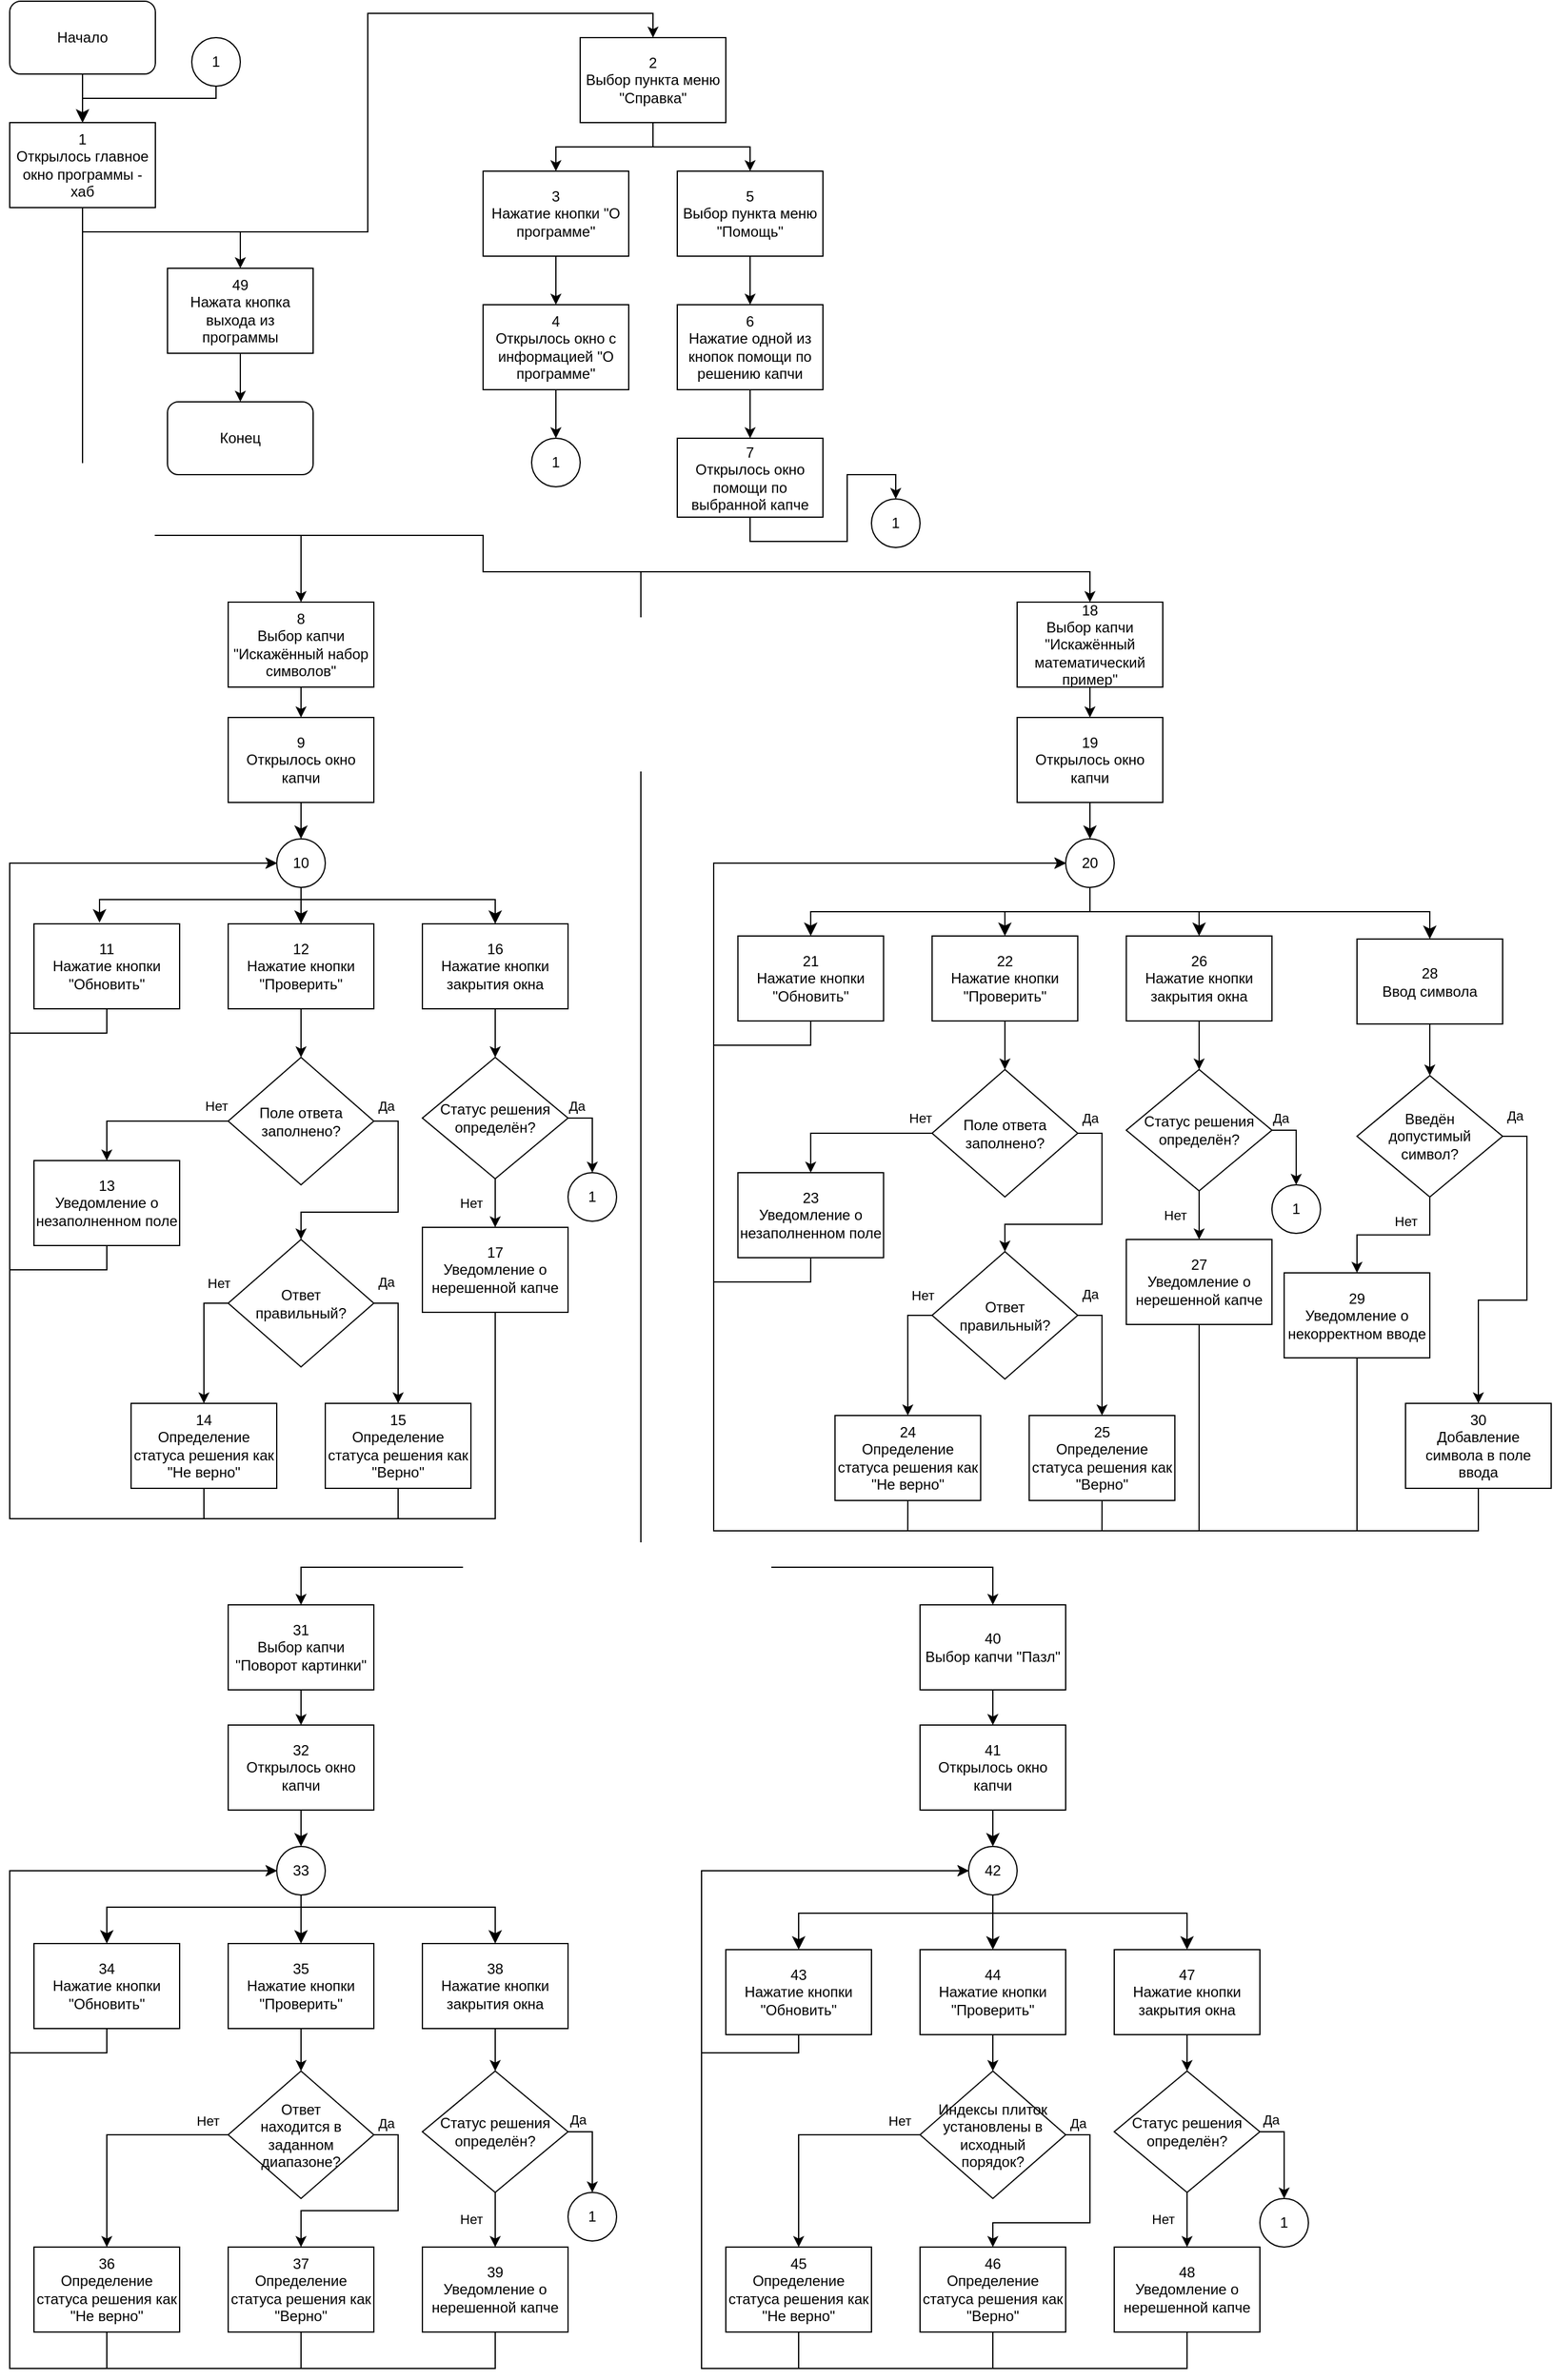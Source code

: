 <mxfile version="22.1.16" type="device">
  <diagram name="Страница — 1" id="7w2oUHwHS0XCKLuB9zMp">
    <mxGraphModel dx="1195" dy="657" grid="1" gridSize="10" guides="1" tooltips="1" connect="1" arrows="1" fold="1" page="1" pageScale="1" pageWidth="827" pageHeight="1169" math="0" shadow="0">
      <root>
        <mxCell id="0" />
        <mxCell id="1" parent="0" />
        <mxCell id="jmJ_CKSjA5PsXkeB_3oR-6" style="edgeStyle=orthogonalEdgeStyle;rounded=0;orthogonalLoop=1;jettySize=auto;html=1;exitX=0.5;exitY=1;exitDx=0;exitDy=0;entryX=0.5;entryY=0;entryDx=0;entryDy=0;" parent="1" source="jmJ_CKSjA5PsXkeB_3oR-1" target="jmJ_CKSjA5PsXkeB_3oR-2" edge="1">
          <mxGeometry relative="1" as="geometry" />
        </mxCell>
        <mxCell id="jmJ_CKSjA5PsXkeB_3oR-1" value="Начало" style="rounded=1;whiteSpace=wrap;html=1;" parent="1" vertex="1">
          <mxGeometry x="50" y="60" width="120" height="60" as="geometry" />
        </mxCell>
        <mxCell id="T8t88hJpznUoHXMLB7Pg-109" style="edgeStyle=orthogonalEdgeStyle;rounded=0;orthogonalLoop=1;jettySize=auto;html=1;exitX=0.5;exitY=1;exitDx=0;exitDy=0;entryX=0.5;entryY=0;entryDx=0;entryDy=0;" parent="1" source="jmJ_CKSjA5PsXkeB_3oR-2" target="jmJ_CKSjA5PsXkeB_3oR-3" edge="1">
          <mxGeometry relative="1" as="geometry" />
        </mxCell>
        <mxCell id="T8t88hJpznUoHXMLB7Pg-111" style="edgeStyle=orthogonalEdgeStyle;rounded=0;orthogonalLoop=1;jettySize=auto;html=1;exitX=0.5;exitY=1;exitDx=0;exitDy=0;entryX=0.5;entryY=0;entryDx=0;entryDy=0;" parent="1" source="jmJ_CKSjA5PsXkeB_3oR-2" target="jmJ_CKSjA5PsXkeB_3oR-92" edge="1">
          <mxGeometry relative="1" as="geometry">
            <Array as="points">
              <mxPoint x="110" y="500" />
              <mxPoint x="440" y="500" />
              <mxPoint x="440" y="530" />
              <mxPoint x="940" y="530" />
            </Array>
          </mxGeometry>
        </mxCell>
        <mxCell id="T8t88hJpznUoHXMLB7Pg-112" style="edgeStyle=orthogonalEdgeStyle;rounded=0;orthogonalLoop=1;jettySize=auto;html=1;exitX=0.5;exitY=1;exitDx=0;exitDy=0;entryX=0.5;entryY=0;entryDx=0;entryDy=0;" parent="1" source="jmJ_CKSjA5PsXkeB_3oR-2" target="jmJ_CKSjA5PsXkeB_3oR-23" edge="1">
          <mxGeometry relative="1" as="geometry">
            <Array as="points">
              <mxPoint x="110" y="500" />
              <mxPoint x="290" y="500" />
            </Array>
          </mxGeometry>
        </mxCell>
        <mxCell id="T8t88hJpznUoHXMLB7Pg-113" style="edgeStyle=orthogonalEdgeStyle;rounded=0;orthogonalLoop=1;jettySize=auto;html=1;exitX=0.5;exitY=1;exitDx=0;exitDy=0;entryX=0.5;entryY=0;entryDx=0;entryDy=0;" parent="1" source="jmJ_CKSjA5PsXkeB_3oR-2" target="jmJ_CKSjA5PsXkeB_3oR-175" edge="1">
          <mxGeometry relative="1" as="geometry">
            <Array as="points">
              <mxPoint x="110" y="500" />
              <mxPoint x="440" y="500" />
              <mxPoint x="440" y="530" />
              <mxPoint x="570" y="530" />
              <mxPoint x="570" y="1350" />
              <mxPoint x="290" y="1350" />
            </Array>
          </mxGeometry>
        </mxCell>
        <mxCell id="T8t88hJpznUoHXMLB7Pg-114" style="edgeStyle=orthogonalEdgeStyle;rounded=0;orthogonalLoop=1;jettySize=auto;html=1;exitX=0.5;exitY=1;exitDx=0;exitDy=0;entryX=0.5;entryY=0;entryDx=0;entryDy=0;" parent="1" source="jmJ_CKSjA5PsXkeB_3oR-2" target="jmJ_CKSjA5PsXkeB_3oR-197" edge="1">
          <mxGeometry relative="1" as="geometry">
            <Array as="points">
              <mxPoint x="110" y="500" />
              <mxPoint x="440" y="500" />
              <mxPoint x="440" y="530" />
              <mxPoint x="570" y="530" />
              <mxPoint x="570" y="1350" />
              <mxPoint x="860" y="1350" />
            </Array>
          </mxGeometry>
        </mxCell>
        <mxCell id="vLTQiwrZfRXqi5SXGx__-2" style="edgeStyle=orthogonalEdgeStyle;rounded=0;orthogonalLoop=1;jettySize=auto;html=1;exitX=0.5;exitY=1;exitDx=0;exitDy=0;entryX=0.5;entryY=0;entryDx=0;entryDy=0;" parent="1" source="jmJ_CKSjA5PsXkeB_3oR-2" target="vLTQiwrZfRXqi5SXGx__-1" edge="1">
          <mxGeometry relative="1" as="geometry">
            <Array as="points">
              <mxPoint x="110" y="250" />
              <mxPoint x="240" y="250" />
            </Array>
          </mxGeometry>
        </mxCell>
        <mxCell id="jmJ_CKSjA5PsXkeB_3oR-2" value="1&lt;br&gt;Открылось главное окно программы - хаб" style="rounded=0;whiteSpace=wrap;html=1;" parent="1" vertex="1">
          <mxGeometry x="50" y="160" width="120" height="70" as="geometry" />
        </mxCell>
        <mxCell id="jmJ_CKSjA5PsXkeB_3oR-8" style="edgeStyle=orthogonalEdgeStyle;rounded=0;orthogonalLoop=1;jettySize=auto;html=1;exitX=0.5;exitY=1;exitDx=0;exitDy=0;entryX=0.5;entryY=0;entryDx=0;entryDy=0;" parent="1" source="jmJ_CKSjA5PsXkeB_3oR-3" target="jmJ_CKSjA5PsXkeB_3oR-4" edge="1">
          <mxGeometry relative="1" as="geometry" />
        </mxCell>
        <mxCell id="jmJ_CKSjA5PsXkeB_3oR-13" style="edgeStyle=orthogonalEdgeStyle;rounded=0;orthogonalLoop=1;jettySize=auto;html=1;exitX=0.5;exitY=1;exitDx=0;exitDy=0;entryX=0.5;entryY=0;entryDx=0;entryDy=0;" parent="1" source="jmJ_CKSjA5PsXkeB_3oR-3" target="jmJ_CKSjA5PsXkeB_3oR-10" edge="1">
          <mxGeometry relative="1" as="geometry" />
        </mxCell>
        <mxCell id="jmJ_CKSjA5PsXkeB_3oR-3" value="2&lt;br&gt;Выбор пункта меню &quot;Справка&quot;" style="rounded=0;whiteSpace=wrap;html=1;" parent="1" vertex="1">
          <mxGeometry x="520" y="90" width="120" height="70" as="geometry" />
        </mxCell>
        <mxCell id="jmJ_CKSjA5PsXkeB_3oR-9" style="edgeStyle=orthogonalEdgeStyle;rounded=0;orthogonalLoop=1;jettySize=auto;html=1;exitX=0.5;exitY=1;exitDx=0;exitDy=0;entryX=0.5;entryY=0;entryDx=0;entryDy=0;" parent="1" source="jmJ_CKSjA5PsXkeB_3oR-4" target="jmJ_CKSjA5PsXkeB_3oR-5" edge="1">
          <mxGeometry relative="1" as="geometry" />
        </mxCell>
        <mxCell id="jmJ_CKSjA5PsXkeB_3oR-4" value="3&lt;br&gt;Нажатие кнопки &quot;О программе&quot;" style="rounded=0;whiteSpace=wrap;html=1;" parent="1" vertex="1">
          <mxGeometry x="440" y="200" width="120" height="70" as="geometry" />
        </mxCell>
        <mxCell id="jmJ_CKSjA5PsXkeB_3oR-19" style="edgeStyle=orthogonalEdgeStyle;rounded=0;orthogonalLoop=1;jettySize=auto;html=1;exitX=0.5;exitY=1;exitDx=0;exitDy=0;entryX=0.5;entryY=0;entryDx=0;entryDy=0;" parent="1" source="jmJ_CKSjA5PsXkeB_3oR-5" target="jmJ_CKSjA5PsXkeB_3oR-17" edge="1">
          <mxGeometry relative="1" as="geometry" />
        </mxCell>
        <mxCell id="jmJ_CKSjA5PsXkeB_3oR-5" value="4&lt;br&gt;Открылось окно с информацией &quot;О программе&quot;" style="rounded=0;whiteSpace=wrap;html=1;" parent="1" vertex="1">
          <mxGeometry x="440" y="310" width="120" height="70" as="geometry" />
        </mxCell>
        <mxCell id="jmJ_CKSjA5PsXkeB_3oR-14" style="edgeStyle=orthogonalEdgeStyle;rounded=0;orthogonalLoop=1;jettySize=auto;html=1;exitX=0.5;exitY=1;exitDx=0;exitDy=0;entryX=0.5;entryY=0;entryDx=0;entryDy=0;" parent="1" source="jmJ_CKSjA5PsXkeB_3oR-10" target="jmJ_CKSjA5PsXkeB_3oR-11" edge="1">
          <mxGeometry relative="1" as="geometry" />
        </mxCell>
        <mxCell id="jmJ_CKSjA5PsXkeB_3oR-10" value="5&lt;br&gt;Выбор пункта меню &quot;Помощь&quot;" style="rounded=0;whiteSpace=wrap;html=1;" parent="1" vertex="1">
          <mxGeometry x="600" y="200" width="120" height="70" as="geometry" />
        </mxCell>
        <mxCell id="jmJ_CKSjA5PsXkeB_3oR-15" style="edgeStyle=orthogonalEdgeStyle;rounded=0;orthogonalLoop=1;jettySize=auto;html=1;exitX=0.5;exitY=1;exitDx=0;exitDy=0;entryX=0.5;entryY=0;entryDx=0;entryDy=0;" parent="1" source="jmJ_CKSjA5PsXkeB_3oR-11" target="jmJ_CKSjA5PsXkeB_3oR-12" edge="1">
          <mxGeometry relative="1" as="geometry" />
        </mxCell>
        <mxCell id="jmJ_CKSjA5PsXkeB_3oR-11" value="6&lt;br&gt;Нажатие одной из кнопок помощи по решению капчи" style="rounded=0;whiteSpace=wrap;html=1;" parent="1" vertex="1">
          <mxGeometry x="600" y="310" width="120" height="70" as="geometry" />
        </mxCell>
        <mxCell id="jmJ_CKSjA5PsXkeB_3oR-22" style="edgeStyle=orthogonalEdgeStyle;rounded=0;orthogonalLoop=1;jettySize=auto;html=1;exitX=0.5;exitY=1;exitDx=0;exitDy=0;entryX=0.5;entryY=0;entryDx=0;entryDy=0;" parent="1" source="jmJ_CKSjA5PsXkeB_3oR-12" target="jmJ_CKSjA5PsXkeB_3oR-21" edge="1">
          <mxGeometry relative="1" as="geometry">
            <mxPoint x="660" y="500" as="targetPoint" />
          </mxGeometry>
        </mxCell>
        <mxCell id="jmJ_CKSjA5PsXkeB_3oR-12" value="7&lt;br&gt;Открылось окно помощи по выбранной капче" style="rounded=0;whiteSpace=wrap;html=1;" parent="1" vertex="1">
          <mxGeometry x="600" y="420" width="120" height="65" as="geometry" />
        </mxCell>
        <mxCell id="jmJ_CKSjA5PsXkeB_3oR-17" value="1" style="ellipse;whiteSpace=wrap;html=1;" parent="1" vertex="1">
          <mxGeometry x="480" y="420" width="40" height="40" as="geometry" />
        </mxCell>
        <mxCell id="jmJ_CKSjA5PsXkeB_3oR-21" value="1" style="ellipse;whiteSpace=wrap;html=1;" parent="1" vertex="1">
          <mxGeometry x="760" y="470" width="40" height="40" as="geometry" />
        </mxCell>
        <mxCell id="jmJ_CKSjA5PsXkeB_3oR-29" style="edgeStyle=orthogonalEdgeStyle;rounded=0;orthogonalLoop=1;jettySize=auto;html=1;exitX=0.5;exitY=1;exitDx=0;exitDy=0;entryX=0.5;entryY=0;entryDx=0;entryDy=0;" parent="1" source="jmJ_CKSjA5PsXkeB_3oR-23" target="jmJ_CKSjA5PsXkeB_3oR-26" edge="1">
          <mxGeometry relative="1" as="geometry" />
        </mxCell>
        <mxCell id="jmJ_CKSjA5PsXkeB_3oR-23" value="8&lt;br&gt;Выбор капчи &quot;Искажённый набор символов&quot;" style="rounded=0;whiteSpace=wrap;html=1;" parent="1" vertex="1">
          <mxGeometry x="230" y="555" width="120" height="70" as="geometry" />
        </mxCell>
        <mxCell id="8FxokZkt5Z1g8KqdGfcS-3" style="edgeStyle=orthogonalEdgeStyle;rounded=0;orthogonalLoop=1;jettySize=auto;html=1;exitX=0.5;exitY=1;exitDx=0;exitDy=0;entryX=0.5;entryY=0;entryDx=0;entryDy=0;fontSize=12;startSize=8;endSize=8;" edge="1" parent="1" source="jmJ_CKSjA5PsXkeB_3oR-26" target="8FxokZkt5Z1g8KqdGfcS-2">
          <mxGeometry relative="1" as="geometry" />
        </mxCell>
        <mxCell id="jmJ_CKSjA5PsXkeB_3oR-26" value="9&lt;br&gt;Открылось окно капчи" style="rounded=0;whiteSpace=wrap;html=1;" parent="1" vertex="1">
          <mxGeometry x="230" y="650" width="120" height="70" as="geometry" />
        </mxCell>
        <mxCell id="jmJ_CKSjA5PsXkeB_3oR-84" style="edgeStyle=orthogonalEdgeStyle;rounded=0;orthogonalLoop=1;jettySize=auto;html=1;exitX=0.5;exitY=1;exitDx=0;exitDy=0;entryX=0;entryY=0.5;entryDx=0;entryDy=0;" parent="1" source="jmJ_CKSjA5PsXkeB_3oR-27" edge="1" target="8FxokZkt5Z1g8KqdGfcS-2">
          <mxGeometry relative="1" as="geometry">
            <Array as="points">
              <mxPoint x="130" y="910" />
              <mxPoint x="50" y="910" />
              <mxPoint x="50" y="770" />
            </Array>
            <mxPoint x="290" y="780" as="targetPoint" />
          </mxGeometry>
        </mxCell>
        <mxCell id="jmJ_CKSjA5PsXkeB_3oR-27" value="11&lt;br&gt;Нажатие кнопки &quot;Обновить&quot;" style="rounded=0;whiteSpace=wrap;html=1;" parent="1" vertex="1">
          <mxGeometry x="70" y="820" width="120" height="70" as="geometry" />
        </mxCell>
        <mxCell id="jmJ_CKSjA5PsXkeB_3oR-41" style="edgeStyle=orthogonalEdgeStyle;rounded=0;orthogonalLoop=1;jettySize=auto;html=1;exitX=0.5;exitY=1;exitDx=0;exitDy=0;entryX=0.5;entryY=0;entryDx=0;entryDy=0;" parent="1" source="jmJ_CKSjA5PsXkeB_3oR-32" target="jmJ_CKSjA5PsXkeB_3oR-33" edge="1">
          <mxGeometry relative="1" as="geometry" />
        </mxCell>
        <mxCell id="jmJ_CKSjA5PsXkeB_3oR-32" value="12&lt;br&gt;Нажатие кнопки &quot;Проверить&quot;" style="rounded=0;whiteSpace=wrap;html=1;" parent="1" vertex="1">
          <mxGeometry x="230" y="820" width="120" height="70" as="geometry" />
        </mxCell>
        <mxCell id="jmJ_CKSjA5PsXkeB_3oR-38" style="edgeStyle=orthogonalEdgeStyle;rounded=0;orthogonalLoop=1;jettySize=auto;html=1;exitX=0;exitY=0.5;exitDx=0;exitDy=0;entryX=0.5;entryY=0;entryDx=0;entryDy=0;" parent="1" source="jmJ_CKSjA5PsXkeB_3oR-33" target="jmJ_CKSjA5PsXkeB_3oR-44" edge="1">
          <mxGeometry relative="1" as="geometry" />
        </mxCell>
        <mxCell id="jmJ_CKSjA5PsXkeB_3oR-39" value="Нет" style="edgeLabel;html=1;align=center;verticalAlign=middle;resizable=0;points=[];" parent="jmJ_CKSjA5PsXkeB_3oR-38" vertex="1" connectable="0">
          <mxGeometry x="-0.003" y="1" relative="1" as="geometry">
            <mxPoint x="56" y="-14" as="offset" />
          </mxGeometry>
        </mxCell>
        <mxCell id="jmJ_CKSjA5PsXkeB_3oR-53" style="edgeStyle=orthogonalEdgeStyle;rounded=0;orthogonalLoop=1;jettySize=auto;html=1;exitX=1;exitY=0.5;exitDx=0;exitDy=0;entryX=0.5;entryY=0;entryDx=0;entryDy=0;" parent="1" source="jmJ_CKSjA5PsXkeB_3oR-33" target="jmJ_CKSjA5PsXkeB_3oR-42" edge="1">
          <mxGeometry relative="1" as="geometry" />
        </mxCell>
        <mxCell id="jmJ_CKSjA5PsXkeB_3oR-54" value="Да" style="edgeLabel;html=1;align=center;verticalAlign=middle;resizable=0;points=[];" parent="jmJ_CKSjA5PsXkeB_3oR-53" vertex="1" connectable="0">
          <mxGeometry x="-0.825" y="2" relative="1" as="geometry">
            <mxPoint x="-8" y="-11" as="offset" />
          </mxGeometry>
        </mxCell>
        <mxCell id="jmJ_CKSjA5PsXkeB_3oR-33" value="Поле ответа заполнено?" style="rhombus;whiteSpace=wrap;html=1;" parent="1" vertex="1">
          <mxGeometry x="230" y="930" width="120" height="105" as="geometry" />
        </mxCell>
        <mxCell id="jmJ_CKSjA5PsXkeB_3oR-51" style="edgeStyle=orthogonalEdgeStyle;rounded=0;orthogonalLoop=1;jettySize=auto;html=1;exitX=0;exitY=0.5;exitDx=0;exitDy=0;entryX=0.5;entryY=0;entryDx=0;entryDy=0;" parent="1" source="jmJ_CKSjA5PsXkeB_3oR-42" target="jmJ_CKSjA5PsXkeB_3oR-50" edge="1">
          <mxGeometry relative="1" as="geometry" />
        </mxCell>
        <mxCell id="jmJ_CKSjA5PsXkeB_3oR-52" value="Нет" style="edgeLabel;html=1;align=center;verticalAlign=middle;resizable=0;points=[];" parent="jmJ_CKSjA5PsXkeB_3oR-51" vertex="1" connectable="0">
          <mxGeometry x="-0.106" y="4" relative="1" as="geometry">
            <mxPoint x="8" y="-43" as="offset" />
          </mxGeometry>
        </mxCell>
        <mxCell id="jmJ_CKSjA5PsXkeB_3oR-55" style="edgeStyle=orthogonalEdgeStyle;rounded=0;orthogonalLoop=1;jettySize=auto;html=1;exitX=1;exitY=0.5;exitDx=0;exitDy=0;entryX=0.5;entryY=0;entryDx=0;entryDy=0;" parent="1" source="jmJ_CKSjA5PsXkeB_3oR-42" target="jmJ_CKSjA5PsXkeB_3oR-49" edge="1">
          <mxGeometry relative="1" as="geometry" />
        </mxCell>
        <mxCell id="jmJ_CKSjA5PsXkeB_3oR-56" value="Да" style="edgeLabel;html=1;align=center;verticalAlign=middle;resizable=0;points=[];" parent="jmJ_CKSjA5PsXkeB_3oR-55" vertex="1" connectable="0">
          <mxGeometry x="-0.754" y="3" relative="1" as="geometry">
            <mxPoint x="-3" y="-15" as="offset" />
          </mxGeometry>
        </mxCell>
        <mxCell id="jmJ_CKSjA5PsXkeB_3oR-42" value="Ответ&lt;br&gt;правильный?" style="rhombus;whiteSpace=wrap;html=1;" parent="1" vertex="1">
          <mxGeometry x="230" y="1080" width="120" height="105" as="geometry" />
        </mxCell>
        <mxCell id="jmJ_CKSjA5PsXkeB_3oR-85" style="edgeStyle=orthogonalEdgeStyle;rounded=0;orthogonalLoop=1;jettySize=auto;html=1;exitX=0.5;exitY=1;exitDx=0;exitDy=0;entryX=0;entryY=0.5;entryDx=0;entryDy=0;" parent="1" source="jmJ_CKSjA5PsXkeB_3oR-44" edge="1" target="8FxokZkt5Z1g8KqdGfcS-2">
          <mxGeometry relative="1" as="geometry">
            <Array as="points">
              <mxPoint x="130" y="1105" />
              <mxPoint x="50" y="1105" />
              <mxPoint x="50" y="770" />
            </Array>
            <mxPoint x="290" y="780" as="targetPoint" />
          </mxGeometry>
        </mxCell>
        <mxCell id="jmJ_CKSjA5PsXkeB_3oR-44" value="13&lt;br&gt;Уведомление о незаполненном поле" style="rounded=0;whiteSpace=wrap;html=1;" parent="1" vertex="1">
          <mxGeometry x="70" y="1015" width="120" height="70" as="geometry" />
        </mxCell>
        <mxCell id="jmJ_CKSjA5PsXkeB_3oR-87" style="edgeStyle=orthogonalEdgeStyle;rounded=0;orthogonalLoop=1;jettySize=auto;html=1;exitX=0.5;exitY=1;exitDx=0;exitDy=0;entryX=0;entryY=0.5;entryDx=0;entryDy=0;" parent="1" source="jmJ_CKSjA5PsXkeB_3oR-49" edge="1" target="8FxokZkt5Z1g8KqdGfcS-2">
          <mxGeometry relative="1" as="geometry">
            <Array as="points">
              <mxPoint x="370" y="1310" />
              <mxPoint x="50" y="1310" />
              <mxPoint x="50" y="770" />
            </Array>
            <mxPoint x="290" y="780" as="targetPoint" />
          </mxGeometry>
        </mxCell>
        <mxCell id="jmJ_CKSjA5PsXkeB_3oR-49" value="15&lt;br&gt;Определение статуса решения как &quot;Верно&quot;" style="rounded=0;whiteSpace=wrap;html=1;" parent="1" vertex="1">
          <mxGeometry x="310" y="1215" width="120" height="70" as="geometry" />
        </mxCell>
        <mxCell id="jmJ_CKSjA5PsXkeB_3oR-86" style="edgeStyle=orthogonalEdgeStyle;rounded=0;orthogonalLoop=1;jettySize=auto;html=1;exitX=0.5;exitY=1;exitDx=0;exitDy=0;entryX=0;entryY=0.5;entryDx=0;entryDy=0;" parent="1" source="jmJ_CKSjA5PsXkeB_3oR-50" edge="1" target="8FxokZkt5Z1g8KqdGfcS-2">
          <mxGeometry relative="1" as="geometry">
            <Array as="points">
              <mxPoint x="210" y="1310" />
              <mxPoint x="50" y="1310" />
              <mxPoint x="50" y="770" />
            </Array>
            <mxPoint x="290" y="780" as="targetPoint" />
          </mxGeometry>
        </mxCell>
        <mxCell id="jmJ_CKSjA5PsXkeB_3oR-50" value="14&lt;br&gt;Определение статуса решения как&lt;br&gt;&quot;Не верно&quot;" style="rounded=0;whiteSpace=wrap;html=1;" parent="1" vertex="1">
          <mxGeometry x="150" y="1215" width="120" height="70" as="geometry" />
        </mxCell>
        <mxCell id="jmJ_CKSjA5PsXkeB_3oR-64" style="edgeStyle=orthogonalEdgeStyle;rounded=0;orthogonalLoop=1;jettySize=auto;html=1;exitX=0.5;exitY=1;exitDx=0;exitDy=0;entryX=0.5;entryY=0;entryDx=0;entryDy=0;" parent="1" source="jmJ_CKSjA5PsXkeB_3oR-61" target="jmJ_CKSjA5PsXkeB_3oR-63" edge="1">
          <mxGeometry relative="1" as="geometry" />
        </mxCell>
        <mxCell id="jmJ_CKSjA5PsXkeB_3oR-61" value="16&lt;br&gt;Нажатие кнопки закрытия окна" style="rounded=0;whiteSpace=wrap;html=1;" parent="1" vertex="1">
          <mxGeometry x="390" y="820" width="120" height="70" as="geometry" />
        </mxCell>
        <mxCell id="jmJ_CKSjA5PsXkeB_3oR-68" style="edgeStyle=orthogonalEdgeStyle;rounded=0;orthogonalLoop=1;jettySize=auto;html=1;exitX=1;exitY=0.5;exitDx=0;exitDy=0;entryX=0.5;entryY=0;entryDx=0;entryDy=0;" parent="1" source="jmJ_CKSjA5PsXkeB_3oR-63" target="jmJ_CKSjA5PsXkeB_3oR-65" edge="1">
          <mxGeometry relative="1" as="geometry" />
        </mxCell>
        <mxCell id="jmJ_CKSjA5PsXkeB_3oR-69" value="Да" style="edgeLabel;html=1;align=center;verticalAlign=middle;resizable=0;points=[];" parent="jmJ_CKSjA5PsXkeB_3oR-68" vertex="1" connectable="0">
          <mxGeometry x="-0.577" y="5" relative="1" as="geometry">
            <mxPoint x="-7" y="-5" as="offset" />
          </mxGeometry>
        </mxCell>
        <mxCell id="jmJ_CKSjA5PsXkeB_3oR-71" style="edgeStyle=orthogonalEdgeStyle;rounded=0;orthogonalLoop=1;jettySize=auto;html=1;exitX=0.5;exitY=1;exitDx=0;exitDy=0;entryX=0.5;entryY=0;entryDx=0;entryDy=0;" parent="1" source="jmJ_CKSjA5PsXkeB_3oR-63" target="jmJ_CKSjA5PsXkeB_3oR-70" edge="1">
          <mxGeometry relative="1" as="geometry" />
        </mxCell>
        <mxCell id="jmJ_CKSjA5PsXkeB_3oR-72" value="Нет" style="edgeLabel;html=1;align=center;verticalAlign=middle;resizable=0;points=[];" parent="jmJ_CKSjA5PsXkeB_3oR-71" vertex="1" connectable="0">
          <mxGeometry x="-0.079" y="4" relative="1" as="geometry">
            <mxPoint x="-24" y="1" as="offset" />
          </mxGeometry>
        </mxCell>
        <mxCell id="jmJ_CKSjA5PsXkeB_3oR-63" value="Статус решения определён?" style="rhombus;whiteSpace=wrap;html=1;" parent="1" vertex="1">
          <mxGeometry x="390" y="930" width="120" height="100" as="geometry" />
        </mxCell>
        <mxCell id="jmJ_CKSjA5PsXkeB_3oR-65" value="1" style="ellipse;whiteSpace=wrap;html=1;" parent="1" vertex="1">
          <mxGeometry x="510" y="1025" width="40" height="40" as="geometry" />
        </mxCell>
        <mxCell id="jmJ_CKSjA5PsXkeB_3oR-88" style="edgeStyle=orthogonalEdgeStyle;rounded=0;orthogonalLoop=1;jettySize=auto;html=1;exitX=0.5;exitY=1;exitDx=0;exitDy=0;entryX=0;entryY=0.5;entryDx=0;entryDy=0;" parent="1" source="jmJ_CKSjA5PsXkeB_3oR-70" edge="1" target="8FxokZkt5Z1g8KqdGfcS-2">
          <mxGeometry relative="1" as="geometry">
            <Array as="points">
              <mxPoint x="450" y="1310" />
              <mxPoint x="50" y="1310" />
              <mxPoint x="50" y="770" />
            </Array>
            <mxPoint x="290" y="780" as="targetPoint" />
          </mxGeometry>
        </mxCell>
        <mxCell id="jmJ_CKSjA5PsXkeB_3oR-70" value="17&lt;br&gt;Уведомление о нерешенной капче" style="rounded=0;whiteSpace=wrap;html=1;" parent="1" vertex="1">
          <mxGeometry x="390" y="1070" width="120" height="70" as="geometry" />
        </mxCell>
        <mxCell id="T8t88hJpznUoHXMLB7Pg-41" style="edgeStyle=orthogonalEdgeStyle;rounded=0;orthogonalLoop=1;jettySize=auto;html=1;exitX=0.5;exitY=1;exitDx=0;exitDy=0;entryX=0.5;entryY=0;entryDx=0;entryDy=0;" parent="1" source="jmJ_CKSjA5PsXkeB_3oR-92" target="T8t88hJpznUoHXMLB7Pg-4" edge="1">
          <mxGeometry relative="1" as="geometry" />
        </mxCell>
        <mxCell id="jmJ_CKSjA5PsXkeB_3oR-92" value="18&lt;br&gt;Выбор капчи &quot;Искажённый математический пример&quot;" style="rounded=0;whiteSpace=wrap;html=1;" parent="1" vertex="1">
          <mxGeometry x="880" y="555" width="120" height="70" as="geometry" />
        </mxCell>
        <mxCell id="jmJ_CKSjA5PsXkeB_3oR-137" style="edgeStyle=orthogonalEdgeStyle;rounded=0;orthogonalLoop=1;jettySize=auto;html=1;exitX=0.5;exitY=1;exitDx=0;exitDy=0;entryX=0.5;entryY=0;entryDx=0;entryDy=0;" parent="1" source="jmJ_CKSjA5PsXkeB_3oR-130" target="jmJ_CKSjA5PsXkeB_3oR-131" edge="1">
          <mxGeometry relative="1" as="geometry" />
        </mxCell>
        <mxCell id="jmJ_CKSjA5PsXkeB_3oR-130" value="28&lt;br&gt;Ввод символа" style="rounded=0;whiteSpace=wrap;html=1;" parent="1" vertex="1">
          <mxGeometry x="1160.0" y="832.5" width="120" height="70" as="geometry" />
        </mxCell>
        <mxCell id="jmJ_CKSjA5PsXkeB_3oR-139" style="edgeStyle=orthogonalEdgeStyle;rounded=0;orthogonalLoop=1;jettySize=auto;html=1;exitX=1;exitY=0.5;exitDx=0;exitDy=0;entryX=0.5;entryY=0;entryDx=0;entryDy=0;" parent="1" source="jmJ_CKSjA5PsXkeB_3oR-131" target="jmJ_CKSjA5PsXkeB_3oR-138" edge="1">
          <mxGeometry relative="1" as="geometry" />
        </mxCell>
        <mxCell id="jmJ_CKSjA5PsXkeB_3oR-140" value="Да" style="edgeLabel;html=1;align=center;verticalAlign=middle;resizable=0;points=[];" parent="jmJ_CKSjA5PsXkeB_3oR-139" vertex="1" connectable="0">
          <mxGeometry x="-0.627" y="2" relative="1" as="geometry">
            <mxPoint x="-12" y="-49" as="offset" />
          </mxGeometry>
        </mxCell>
        <mxCell id="T8t88hJpznUoHXMLB7Pg-37" style="edgeStyle=orthogonalEdgeStyle;rounded=0;orthogonalLoop=1;jettySize=auto;html=1;exitX=0.5;exitY=1;exitDx=0;exitDy=0;entryX=0.5;entryY=0;entryDx=0;entryDy=0;" parent="1" source="jmJ_CKSjA5PsXkeB_3oR-131" target="jmJ_CKSjA5PsXkeB_3oR-133" edge="1">
          <mxGeometry relative="1" as="geometry" />
        </mxCell>
        <mxCell id="T8t88hJpznUoHXMLB7Pg-38" value="Нет" style="edgeLabel;html=1;align=center;verticalAlign=middle;resizable=0;points=[];" parent="T8t88hJpznUoHXMLB7Pg-37" vertex="1" connectable="0">
          <mxGeometry x="-0.546" relative="1" as="geometry">
            <mxPoint x="-20" y="-8" as="offset" />
          </mxGeometry>
        </mxCell>
        <mxCell id="jmJ_CKSjA5PsXkeB_3oR-131" value="Введён&lt;br&gt;допустимый&lt;br&gt;символ?" style="rhombus;whiteSpace=wrap;html=1;" parent="1" vertex="1">
          <mxGeometry x="1160.0" y="945" width="120" height="100" as="geometry" />
        </mxCell>
        <mxCell id="T8t88hJpznUoHXMLB7Pg-39" style="edgeStyle=orthogonalEdgeStyle;rounded=0;orthogonalLoop=1;jettySize=auto;html=1;exitX=0.5;exitY=1;exitDx=0;exitDy=0;entryX=0;entryY=0.5;entryDx=0;entryDy=0;" parent="1" source="jmJ_CKSjA5PsXkeB_3oR-133" edge="1" target="8FxokZkt5Z1g8KqdGfcS-7">
          <mxGeometry relative="1" as="geometry">
            <Array as="points">
              <mxPoint x="1160" y="1320" />
              <mxPoint x="630" y="1320" />
              <mxPoint x="630" y="770" />
            </Array>
            <mxPoint x="940" y="790" as="targetPoint" />
          </mxGeometry>
        </mxCell>
        <mxCell id="jmJ_CKSjA5PsXkeB_3oR-133" value="29&lt;br&gt;Уведомление о некорректном вводе" style="rounded=0;whiteSpace=wrap;html=1;" parent="1" vertex="1">
          <mxGeometry x="1100.0" y="1107.5" width="120" height="70" as="geometry" />
        </mxCell>
        <mxCell id="T8t88hJpznUoHXMLB7Pg-40" style="edgeStyle=orthogonalEdgeStyle;rounded=0;orthogonalLoop=1;jettySize=auto;html=1;exitX=0.5;exitY=1;exitDx=0;exitDy=0;entryX=0;entryY=0.5;entryDx=0;entryDy=0;" parent="1" source="jmJ_CKSjA5PsXkeB_3oR-138" edge="1" target="8FxokZkt5Z1g8KqdGfcS-7">
          <mxGeometry relative="1" as="geometry">
            <Array as="points">
              <mxPoint x="1260" y="1320" />
              <mxPoint x="630" y="1320" />
              <mxPoint x="630" y="770" />
            </Array>
            <mxPoint x="940" y="790" as="targetPoint" />
          </mxGeometry>
        </mxCell>
        <mxCell id="jmJ_CKSjA5PsXkeB_3oR-138" value="30&lt;br&gt;Добавление символа в поле ввода" style="rounded=0;whiteSpace=wrap;html=1;" parent="1" vertex="1">
          <mxGeometry x="1200" y="1215" width="120" height="70" as="geometry" />
        </mxCell>
        <mxCell id="T8t88hJpznUoHXMLB7Pg-79" style="edgeStyle=orthogonalEdgeStyle;rounded=0;orthogonalLoop=1;jettySize=auto;html=1;exitX=0.5;exitY=1;exitDx=0;exitDy=0;entryX=0.5;entryY=0;entryDx=0;entryDy=0;" parent="1" source="jmJ_CKSjA5PsXkeB_3oR-175" target="T8t88hJpznUoHXMLB7Pg-45" edge="1">
          <mxGeometry relative="1" as="geometry" />
        </mxCell>
        <mxCell id="jmJ_CKSjA5PsXkeB_3oR-175" value="31&lt;br&gt;Выбор капчи &quot;Поворот картинки&quot;" style="rounded=0;whiteSpace=wrap;html=1;" parent="1" vertex="1">
          <mxGeometry x="230" y="1381" width="120" height="70" as="geometry" />
        </mxCell>
        <mxCell id="jmJ_CKSjA5PsXkeB_3oR-182" style="edgeStyle=orthogonalEdgeStyle;rounded=0;orthogonalLoop=1;jettySize=auto;html=1;exitX=0;exitY=0.5;exitDx=0;exitDy=0;entryX=0.5;entryY=0;entryDx=0;entryDy=0;" parent="1" source="jmJ_CKSjA5PsXkeB_3oR-179" target="jmJ_CKSjA5PsXkeB_3oR-181" edge="1">
          <mxGeometry relative="1" as="geometry" />
        </mxCell>
        <mxCell id="jmJ_CKSjA5PsXkeB_3oR-185" value="Нет" style="edgeLabel;html=1;align=center;verticalAlign=middle;resizable=0;points=[];" parent="jmJ_CKSjA5PsXkeB_3oR-182" vertex="1" connectable="0">
          <mxGeometry x="-0.83" y="-2" relative="1" as="geometry">
            <mxPoint x="-1" y="-10" as="offset" />
          </mxGeometry>
        </mxCell>
        <mxCell id="jmJ_CKSjA5PsXkeB_3oR-183" style="edgeStyle=orthogonalEdgeStyle;rounded=0;orthogonalLoop=1;jettySize=auto;html=1;exitX=1;exitY=0.5;exitDx=0;exitDy=0;entryX=0.5;entryY=0;entryDx=0;entryDy=0;" parent="1" source="jmJ_CKSjA5PsXkeB_3oR-179" target="jmJ_CKSjA5PsXkeB_3oR-180" edge="1">
          <mxGeometry relative="1" as="geometry">
            <Array as="points">
              <mxPoint x="370" y="1818" />
              <mxPoint x="370" y="1880" />
              <mxPoint x="290" y="1880" />
            </Array>
          </mxGeometry>
        </mxCell>
        <mxCell id="jmJ_CKSjA5PsXkeB_3oR-184" value="Да" style="edgeLabel;html=1;align=center;verticalAlign=middle;resizable=0;points=[];" parent="jmJ_CKSjA5PsXkeB_3oR-183" vertex="1" connectable="0">
          <mxGeometry x="-0.658" y="1" relative="1" as="geometry">
            <mxPoint x="-11" y="-23" as="offset" />
          </mxGeometry>
        </mxCell>
        <mxCell id="jmJ_CKSjA5PsXkeB_3oR-179" value="Ответ&lt;br&gt;находится в заданном диапазоне?" style="rhombus;whiteSpace=wrap;html=1;" parent="1" vertex="1">
          <mxGeometry x="230" y="1765" width="120" height="105" as="geometry" />
        </mxCell>
        <mxCell id="T8t88hJpznUoHXMLB7Pg-78" style="edgeStyle=orthogonalEdgeStyle;rounded=0;orthogonalLoop=1;jettySize=auto;html=1;exitX=0.5;exitY=1;exitDx=0;exitDy=0;entryX=0;entryY=0.5;entryDx=0;entryDy=0;" parent="1" source="jmJ_CKSjA5PsXkeB_3oR-180" edge="1" target="8FxokZkt5Z1g8KqdGfcS-18">
          <mxGeometry relative="1" as="geometry">
            <Array as="points">
              <mxPoint x="290" y="2010" />
              <mxPoint x="50" y="2010" />
              <mxPoint x="50" y="1600" />
            </Array>
            <mxPoint x="290" y="1570" as="targetPoint" />
          </mxGeometry>
        </mxCell>
        <mxCell id="jmJ_CKSjA5PsXkeB_3oR-180" value="37&lt;br&gt;Определение статуса решения как &quot;Верно&quot;" style="rounded=0;whiteSpace=wrap;html=1;" parent="1" vertex="1">
          <mxGeometry x="230" y="1910" width="120" height="70" as="geometry" />
        </mxCell>
        <mxCell id="T8t88hJpznUoHXMLB7Pg-76" style="edgeStyle=orthogonalEdgeStyle;rounded=0;orthogonalLoop=1;jettySize=auto;html=1;exitX=0.5;exitY=1;exitDx=0;exitDy=0;entryX=0;entryY=0.5;entryDx=0;entryDy=0;" parent="1" source="jmJ_CKSjA5PsXkeB_3oR-181" edge="1" target="8FxokZkt5Z1g8KqdGfcS-18">
          <mxGeometry relative="1" as="geometry">
            <Array as="points">
              <mxPoint x="130" y="2010" />
              <mxPoint x="50" y="2010" />
              <mxPoint x="50" y="1600" />
            </Array>
            <mxPoint x="290" y="1570" as="targetPoint" />
          </mxGeometry>
        </mxCell>
        <mxCell id="jmJ_CKSjA5PsXkeB_3oR-181" value="36&lt;br&gt;Определение статуса решения как&lt;br&gt;&quot;Не верно&quot;" style="rounded=0;whiteSpace=wrap;html=1;" parent="1" vertex="1">
          <mxGeometry x="70" y="1910" width="120" height="70" as="geometry" />
        </mxCell>
        <mxCell id="T8t88hJpznUoHXMLB7Pg-107" style="edgeStyle=orthogonalEdgeStyle;rounded=0;orthogonalLoop=1;jettySize=auto;html=1;exitX=0.5;exitY=1;exitDx=0;exitDy=0;entryX=0.5;entryY=0;entryDx=0;entryDy=0;" parent="1" source="jmJ_CKSjA5PsXkeB_3oR-197" target="T8t88hJpznUoHXMLB7Pg-92" edge="1">
          <mxGeometry relative="1" as="geometry" />
        </mxCell>
        <mxCell id="jmJ_CKSjA5PsXkeB_3oR-197" value="40&lt;br&gt;Выбор капчи &quot;Пазл&quot;" style="rounded=0;whiteSpace=wrap;html=1;" parent="1" vertex="1">
          <mxGeometry x="800" y="1381" width="120" height="70" as="geometry" />
        </mxCell>
        <mxCell id="8FxokZkt5Z1g8KqdGfcS-9" style="edgeStyle=orthogonalEdgeStyle;rounded=0;orthogonalLoop=1;jettySize=auto;html=1;exitX=0.5;exitY=1;exitDx=0;exitDy=0;entryX=0.5;entryY=0;entryDx=0;entryDy=0;fontSize=12;startSize=8;endSize=8;" edge="1" parent="1" source="T8t88hJpznUoHXMLB7Pg-4" target="8FxokZkt5Z1g8KqdGfcS-7">
          <mxGeometry relative="1" as="geometry" />
        </mxCell>
        <mxCell id="T8t88hJpznUoHXMLB7Pg-4" value="19&lt;br&gt;Открылось окно капчи" style="rounded=0;whiteSpace=wrap;html=1;" parent="1" vertex="1">
          <mxGeometry x="880" y="650" width="120" height="70" as="geometry" />
        </mxCell>
        <mxCell id="T8t88hJpznUoHXMLB7Pg-5" style="edgeStyle=orthogonalEdgeStyle;rounded=0;orthogonalLoop=1;jettySize=auto;html=1;exitX=0.5;exitY=1;exitDx=0;exitDy=0;entryX=0;entryY=0.5;entryDx=0;entryDy=0;" parent="1" source="T8t88hJpznUoHXMLB7Pg-6" edge="1" target="8FxokZkt5Z1g8KqdGfcS-7">
          <mxGeometry relative="1" as="geometry">
            <Array as="points">
              <mxPoint x="710" y="920" />
              <mxPoint x="630" y="920" />
              <mxPoint x="630" y="770" />
            </Array>
            <mxPoint x="940" y="790" as="targetPoint" />
          </mxGeometry>
        </mxCell>
        <mxCell id="T8t88hJpznUoHXMLB7Pg-6" value="21&lt;br&gt;Нажатие кнопки &quot;Обновить&quot;" style="rounded=0;whiteSpace=wrap;html=1;" parent="1" vertex="1">
          <mxGeometry x="649.94" y="830" width="120" height="70" as="geometry" />
        </mxCell>
        <mxCell id="T8t88hJpznUoHXMLB7Pg-7" style="edgeStyle=orthogonalEdgeStyle;rounded=0;orthogonalLoop=1;jettySize=auto;html=1;exitX=0.5;exitY=1;exitDx=0;exitDy=0;entryX=0.5;entryY=0;entryDx=0;entryDy=0;" parent="1" source="T8t88hJpznUoHXMLB7Pg-8" target="T8t88hJpznUoHXMLB7Pg-13" edge="1">
          <mxGeometry relative="1" as="geometry" />
        </mxCell>
        <mxCell id="T8t88hJpznUoHXMLB7Pg-8" value="22&lt;br&gt;Нажатие кнопки &quot;Проверить&quot;" style="rounded=0;whiteSpace=wrap;html=1;" parent="1" vertex="1">
          <mxGeometry x="809.94" y="830" width="120" height="70" as="geometry" />
        </mxCell>
        <mxCell id="T8t88hJpznUoHXMLB7Pg-9" style="edgeStyle=orthogonalEdgeStyle;rounded=0;orthogonalLoop=1;jettySize=auto;html=1;exitX=0;exitY=0.5;exitDx=0;exitDy=0;entryX=0.5;entryY=0;entryDx=0;entryDy=0;" parent="1" source="T8t88hJpznUoHXMLB7Pg-13" target="T8t88hJpznUoHXMLB7Pg-20" edge="1">
          <mxGeometry relative="1" as="geometry" />
        </mxCell>
        <mxCell id="T8t88hJpznUoHXMLB7Pg-10" value="Нет" style="edgeLabel;html=1;align=center;verticalAlign=middle;resizable=0;points=[];" parent="T8t88hJpznUoHXMLB7Pg-9" vertex="1" connectable="0">
          <mxGeometry x="-0.003" y="1" relative="1" as="geometry">
            <mxPoint x="56" y="-14" as="offset" />
          </mxGeometry>
        </mxCell>
        <mxCell id="T8t88hJpznUoHXMLB7Pg-11" style="edgeStyle=orthogonalEdgeStyle;rounded=0;orthogonalLoop=1;jettySize=auto;html=1;exitX=1;exitY=0.5;exitDx=0;exitDy=0;entryX=0.5;entryY=0;entryDx=0;entryDy=0;" parent="1" source="T8t88hJpznUoHXMLB7Pg-13" target="T8t88hJpznUoHXMLB7Pg-18" edge="1">
          <mxGeometry relative="1" as="geometry" />
        </mxCell>
        <mxCell id="T8t88hJpznUoHXMLB7Pg-12" value="Да" style="edgeLabel;html=1;align=center;verticalAlign=middle;resizable=0;points=[];" parent="T8t88hJpznUoHXMLB7Pg-11" vertex="1" connectable="0">
          <mxGeometry x="-0.825" y="2" relative="1" as="geometry">
            <mxPoint x="-8" y="-11" as="offset" />
          </mxGeometry>
        </mxCell>
        <mxCell id="T8t88hJpznUoHXMLB7Pg-13" value="Поле ответа заполнено?" style="rhombus;whiteSpace=wrap;html=1;" parent="1" vertex="1">
          <mxGeometry x="809.94" y="940" width="120" height="105" as="geometry" />
        </mxCell>
        <mxCell id="T8t88hJpznUoHXMLB7Pg-14" style="edgeStyle=orthogonalEdgeStyle;rounded=0;orthogonalLoop=1;jettySize=auto;html=1;exitX=0;exitY=0.5;exitDx=0;exitDy=0;entryX=0.5;entryY=0;entryDx=0;entryDy=0;" parent="1" source="T8t88hJpznUoHXMLB7Pg-18" target="T8t88hJpznUoHXMLB7Pg-24" edge="1">
          <mxGeometry relative="1" as="geometry" />
        </mxCell>
        <mxCell id="T8t88hJpznUoHXMLB7Pg-15" value="Нет" style="edgeLabel;html=1;align=center;verticalAlign=middle;resizable=0;points=[];" parent="T8t88hJpznUoHXMLB7Pg-14" vertex="1" connectable="0">
          <mxGeometry x="-0.106" y="4" relative="1" as="geometry">
            <mxPoint x="8" y="-43" as="offset" />
          </mxGeometry>
        </mxCell>
        <mxCell id="T8t88hJpznUoHXMLB7Pg-16" style="edgeStyle=orthogonalEdgeStyle;rounded=0;orthogonalLoop=1;jettySize=auto;html=1;exitX=1;exitY=0.5;exitDx=0;exitDy=0;entryX=0.5;entryY=0;entryDx=0;entryDy=0;" parent="1" source="T8t88hJpznUoHXMLB7Pg-18" target="T8t88hJpznUoHXMLB7Pg-22" edge="1">
          <mxGeometry relative="1" as="geometry" />
        </mxCell>
        <mxCell id="T8t88hJpznUoHXMLB7Pg-17" value="Да" style="edgeLabel;html=1;align=center;verticalAlign=middle;resizable=0;points=[];" parent="T8t88hJpznUoHXMLB7Pg-16" vertex="1" connectable="0">
          <mxGeometry x="-0.754" y="3" relative="1" as="geometry">
            <mxPoint x="-3" y="-15" as="offset" />
          </mxGeometry>
        </mxCell>
        <mxCell id="T8t88hJpznUoHXMLB7Pg-18" value="Ответ&lt;br&gt;правильный?" style="rhombus;whiteSpace=wrap;html=1;" parent="1" vertex="1">
          <mxGeometry x="809.94" y="1090" width="120" height="105" as="geometry" />
        </mxCell>
        <mxCell id="T8t88hJpznUoHXMLB7Pg-19" style="edgeStyle=orthogonalEdgeStyle;rounded=0;orthogonalLoop=1;jettySize=auto;html=1;exitX=0.5;exitY=1;exitDx=0;exitDy=0;entryX=0;entryY=0.5;entryDx=0;entryDy=0;" parent="1" source="T8t88hJpznUoHXMLB7Pg-20" edge="1" target="8FxokZkt5Z1g8KqdGfcS-7">
          <mxGeometry relative="1" as="geometry">
            <Array as="points">
              <mxPoint x="710" y="1115" />
              <mxPoint x="630" y="1115" />
              <mxPoint x="630" y="770" />
            </Array>
            <mxPoint x="940" y="790" as="targetPoint" />
          </mxGeometry>
        </mxCell>
        <mxCell id="T8t88hJpznUoHXMLB7Pg-20" value="23&lt;br&gt;Уведомление о незаполненном поле" style="rounded=0;whiteSpace=wrap;html=1;" parent="1" vertex="1">
          <mxGeometry x="649.94" y="1025" width="120" height="70" as="geometry" />
        </mxCell>
        <mxCell id="T8t88hJpznUoHXMLB7Pg-21" style="edgeStyle=orthogonalEdgeStyle;rounded=0;orthogonalLoop=1;jettySize=auto;html=1;exitX=0.5;exitY=1;exitDx=0;exitDy=0;entryX=0;entryY=0.5;entryDx=0;entryDy=0;" parent="1" source="T8t88hJpznUoHXMLB7Pg-22" edge="1" target="8FxokZkt5Z1g8KqdGfcS-7">
          <mxGeometry relative="1" as="geometry">
            <Array as="points">
              <mxPoint x="950" y="1320" />
              <mxPoint x="630" y="1320" />
              <mxPoint x="630" y="770" />
            </Array>
            <mxPoint x="940" y="790" as="targetPoint" />
          </mxGeometry>
        </mxCell>
        <mxCell id="T8t88hJpznUoHXMLB7Pg-22" value="25&lt;br&gt;Определение статуса решения как &quot;Верно&quot;" style="rounded=0;whiteSpace=wrap;html=1;" parent="1" vertex="1">
          <mxGeometry x="889.94" y="1225" width="120" height="70" as="geometry" />
        </mxCell>
        <mxCell id="T8t88hJpznUoHXMLB7Pg-23" style="edgeStyle=orthogonalEdgeStyle;rounded=0;orthogonalLoop=1;jettySize=auto;html=1;exitX=0.5;exitY=1;exitDx=0;exitDy=0;entryX=0;entryY=0.5;entryDx=0;entryDy=0;" parent="1" source="T8t88hJpznUoHXMLB7Pg-24" edge="1" target="8FxokZkt5Z1g8KqdGfcS-7">
          <mxGeometry relative="1" as="geometry">
            <Array as="points">
              <mxPoint x="790" y="1320" />
              <mxPoint x="630" y="1320" />
              <mxPoint x="630" y="770" />
            </Array>
            <mxPoint x="940" y="790" as="targetPoint" />
          </mxGeometry>
        </mxCell>
        <mxCell id="T8t88hJpznUoHXMLB7Pg-24" value="24&lt;br&gt;Определение статуса решения как&lt;br&gt;&quot;Не верно&quot;" style="rounded=0;whiteSpace=wrap;html=1;" parent="1" vertex="1">
          <mxGeometry x="729.94" y="1225" width="120" height="70" as="geometry" />
        </mxCell>
        <mxCell id="T8t88hJpznUoHXMLB7Pg-25" style="edgeStyle=orthogonalEdgeStyle;rounded=0;orthogonalLoop=1;jettySize=auto;html=1;exitX=0.5;exitY=1;exitDx=0;exitDy=0;entryX=0.5;entryY=0;entryDx=0;entryDy=0;" parent="1" source="T8t88hJpznUoHXMLB7Pg-26" target="T8t88hJpznUoHXMLB7Pg-31" edge="1">
          <mxGeometry relative="1" as="geometry" />
        </mxCell>
        <mxCell id="T8t88hJpznUoHXMLB7Pg-26" value="26&lt;br&gt;Нажатие кнопки закрытия окна" style="rounded=0;whiteSpace=wrap;html=1;" parent="1" vertex="1">
          <mxGeometry x="969.94" y="830" width="120" height="70" as="geometry" />
        </mxCell>
        <mxCell id="T8t88hJpznUoHXMLB7Pg-27" style="edgeStyle=orthogonalEdgeStyle;rounded=0;orthogonalLoop=1;jettySize=auto;html=1;exitX=1;exitY=0.5;exitDx=0;exitDy=0;entryX=0.5;entryY=0;entryDx=0;entryDy=0;" parent="1" source="T8t88hJpznUoHXMLB7Pg-31" target="T8t88hJpznUoHXMLB7Pg-32" edge="1">
          <mxGeometry relative="1" as="geometry" />
        </mxCell>
        <mxCell id="T8t88hJpznUoHXMLB7Pg-28" value="Да" style="edgeLabel;html=1;align=center;verticalAlign=middle;resizable=0;points=[];" parent="T8t88hJpznUoHXMLB7Pg-27" vertex="1" connectable="0">
          <mxGeometry x="-0.577" y="5" relative="1" as="geometry">
            <mxPoint x="-7" y="-5" as="offset" />
          </mxGeometry>
        </mxCell>
        <mxCell id="T8t88hJpznUoHXMLB7Pg-29" style="edgeStyle=orthogonalEdgeStyle;rounded=0;orthogonalLoop=1;jettySize=auto;html=1;exitX=0.5;exitY=1;exitDx=0;exitDy=0;entryX=0.5;entryY=0;entryDx=0;entryDy=0;" parent="1" source="T8t88hJpznUoHXMLB7Pg-31" target="T8t88hJpznUoHXMLB7Pg-34" edge="1">
          <mxGeometry relative="1" as="geometry" />
        </mxCell>
        <mxCell id="T8t88hJpznUoHXMLB7Pg-30" value="Нет" style="edgeLabel;html=1;align=center;verticalAlign=middle;resizable=0;points=[];" parent="T8t88hJpznUoHXMLB7Pg-29" vertex="1" connectable="0">
          <mxGeometry x="-0.079" y="4" relative="1" as="geometry">
            <mxPoint x="-24" y="1" as="offset" />
          </mxGeometry>
        </mxCell>
        <mxCell id="T8t88hJpznUoHXMLB7Pg-31" value="Статус решения определён?" style="rhombus;whiteSpace=wrap;html=1;" parent="1" vertex="1">
          <mxGeometry x="969.94" y="940" width="120" height="100" as="geometry" />
        </mxCell>
        <mxCell id="T8t88hJpznUoHXMLB7Pg-32" value="1" style="ellipse;whiteSpace=wrap;html=1;" parent="1" vertex="1">
          <mxGeometry x="1089.94" y="1035" width="40" height="40" as="geometry" />
        </mxCell>
        <mxCell id="T8t88hJpznUoHXMLB7Pg-33" style="edgeStyle=orthogonalEdgeStyle;rounded=0;orthogonalLoop=1;jettySize=auto;html=1;exitX=0.5;exitY=1;exitDx=0;exitDy=0;entryX=0;entryY=0.5;entryDx=0;entryDy=0;" parent="1" source="T8t88hJpznUoHXMLB7Pg-34" edge="1" target="8FxokZkt5Z1g8KqdGfcS-7">
          <mxGeometry relative="1" as="geometry">
            <Array as="points">
              <mxPoint x="1030" y="1320" />
              <mxPoint x="630" y="1320" />
              <mxPoint x="630" y="770" />
            </Array>
            <mxPoint x="940" y="790" as="targetPoint" />
          </mxGeometry>
        </mxCell>
        <mxCell id="T8t88hJpznUoHXMLB7Pg-34" value="27&lt;br&gt;Уведомление о нерешенной капче" style="rounded=0;whiteSpace=wrap;html=1;" parent="1" vertex="1">
          <mxGeometry x="969.94" y="1080" width="120" height="70" as="geometry" />
        </mxCell>
        <mxCell id="8FxokZkt5Z1g8KqdGfcS-19" style="edgeStyle=none;curved=1;orthogonalLoop=1;jettySize=auto;html=1;exitX=0.5;exitY=1;exitDx=0;exitDy=0;entryX=0.5;entryY=0;entryDx=0;entryDy=0;fontSize=12;startSize=8;endSize=8;" edge="1" parent="1" source="T8t88hJpznUoHXMLB7Pg-45" target="8FxokZkt5Z1g8KqdGfcS-18">
          <mxGeometry relative="1" as="geometry" />
        </mxCell>
        <mxCell id="T8t88hJpznUoHXMLB7Pg-45" value="32&lt;br&gt;Открылось окно капчи" style="rounded=0;whiteSpace=wrap;html=1;" parent="1" vertex="1">
          <mxGeometry x="230" y="1480" width="120" height="70" as="geometry" />
        </mxCell>
        <mxCell id="T8t88hJpznUoHXMLB7Pg-46" style="edgeStyle=orthogonalEdgeStyle;rounded=0;orthogonalLoop=1;jettySize=auto;html=1;exitX=0.5;exitY=1;exitDx=0;exitDy=0;entryX=0;entryY=0.5;entryDx=0;entryDy=0;" parent="1" source="T8t88hJpznUoHXMLB7Pg-47" edge="1" target="8FxokZkt5Z1g8KqdGfcS-18">
          <mxGeometry relative="1" as="geometry">
            <Array as="points">
              <mxPoint x="130" y="1750" />
              <mxPoint x="50" y="1750" />
              <mxPoint x="50" y="1600" />
            </Array>
            <mxPoint x="290" y="1570" as="targetPoint" />
          </mxGeometry>
        </mxCell>
        <mxCell id="T8t88hJpznUoHXMLB7Pg-47" value="34&lt;br&gt;Нажатие кнопки &quot;Обновить&quot;" style="rounded=0;whiteSpace=wrap;html=1;" parent="1" vertex="1">
          <mxGeometry x="70" y="1660" width="120" height="70" as="geometry" />
        </mxCell>
        <mxCell id="T8t88hJpznUoHXMLB7Pg-48" style="edgeStyle=orthogonalEdgeStyle;rounded=0;orthogonalLoop=1;jettySize=auto;html=1;exitX=0.5;exitY=1;exitDx=0;exitDy=0;entryX=0.5;entryY=0;entryDx=0;entryDy=0;" parent="1" source="T8t88hJpznUoHXMLB7Pg-49" target="jmJ_CKSjA5PsXkeB_3oR-179" edge="1">
          <mxGeometry relative="1" as="geometry">
            <mxPoint x="290" y="1770.0" as="targetPoint" />
          </mxGeometry>
        </mxCell>
        <mxCell id="T8t88hJpznUoHXMLB7Pg-49" value="35&lt;br&gt;Нажатие кнопки &quot;Проверить&quot;" style="rounded=0;whiteSpace=wrap;html=1;" parent="1" vertex="1">
          <mxGeometry x="230" y="1660" width="120" height="70" as="geometry" />
        </mxCell>
        <mxCell id="T8t88hJpznUoHXMLB7Pg-66" style="edgeStyle=orthogonalEdgeStyle;rounded=0;orthogonalLoop=1;jettySize=auto;html=1;exitX=0.5;exitY=1;exitDx=0;exitDy=0;entryX=0.5;entryY=0;entryDx=0;entryDy=0;" parent="1" source="T8t88hJpznUoHXMLB7Pg-67" target="T8t88hJpznUoHXMLB7Pg-72" edge="1">
          <mxGeometry relative="1" as="geometry" />
        </mxCell>
        <mxCell id="T8t88hJpznUoHXMLB7Pg-67" value="38&lt;br&gt;Нажатие кнопки закрытия окна" style="rounded=0;whiteSpace=wrap;html=1;" parent="1" vertex="1">
          <mxGeometry x="390" y="1660" width="120" height="70" as="geometry" />
        </mxCell>
        <mxCell id="T8t88hJpznUoHXMLB7Pg-68" style="edgeStyle=orthogonalEdgeStyle;rounded=0;orthogonalLoop=1;jettySize=auto;html=1;exitX=1;exitY=0.5;exitDx=0;exitDy=0;entryX=0.5;entryY=0;entryDx=0;entryDy=0;" parent="1" source="T8t88hJpznUoHXMLB7Pg-72" target="T8t88hJpznUoHXMLB7Pg-73" edge="1">
          <mxGeometry relative="1" as="geometry" />
        </mxCell>
        <mxCell id="T8t88hJpznUoHXMLB7Pg-69" value="Да" style="edgeLabel;html=1;align=center;verticalAlign=middle;resizable=0;points=[];" parent="T8t88hJpznUoHXMLB7Pg-68" vertex="1" connectable="0">
          <mxGeometry x="-0.577" y="5" relative="1" as="geometry">
            <mxPoint x="-7" y="-5" as="offset" />
          </mxGeometry>
        </mxCell>
        <mxCell id="T8t88hJpznUoHXMLB7Pg-70" style="edgeStyle=orthogonalEdgeStyle;rounded=0;orthogonalLoop=1;jettySize=auto;html=1;exitX=0.5;exitY=1;exitDx=0;exitDy=0;entryX=0.5;entryY=0;entryDx=0;entryDy=0;" parent="1" source="T8t88hJpznUoHXMLB7Pg-72" target="T8t88hJpznUoHXMLB7Pg-75" edge="1">
          <mxGeometry relative="1" as="geometry" />
        </mxCell>
        <mxCell id="T8t88hJpznUoHXMLB7Pg-71" value="Нет" style="edgeLabel;html=1;align=center;verticalAlign=middle;resizable=0;points=[];" parent="T8t88hJpznUoHXMLB7Pg-70" vertex="1" connectable="0">
          <mxGeometry x="-0.079" y="4" relative="1" as="geometry">
            <mxPoint x="-24" y="1" as="offset" />
          </mxGeometry>
        </mxCell>
        <mxCell id="T8t88hJpznUoHXMLB7Pg-72" value="Статус решения определён?" style="rhombus;whiteSpace=wrap;html=1;" parent="1" vertex="1">
          <mxGeometry x="390" y="1765" width="120" height="100" as="geometry" />
        </mxCell>
        <mxCell id="T8t88hJpznUoHXMLB7Pg-73" value="1" style="ellipse;whiteSpace=wrap;html=1;" parent="1" vertex="1">
          <mxGeometry x="510" y="1865" width="40" height="40" as="geometry" />
        </mxCell>
        <mxCell id="T8t88hJpznUoHXMLB7Pg-74" style="edgeStyle=orthogonalEdgeStyle;rounded=0;orthogonalLoop=1;jettySize=auto;html=1;exitX=0.5;exitY=1;exitDx=0;exitDy=0;entryX=0;entryY=0.5;entryDx=0;entryDy=0;" parent="1" source="T8t88hJpznUoHXMLB7Pg-75" edge="1" target="8FxokZkt5Z1g8KqdGfcS-18">
          <mxGeometry relative="1" as="geometry">
            <Array as="points">
              <mxPoint x="450" y="2010" />
              <mxPoint x="50" y="2010" />
              <mxPoint x="50" y="1600" />
            </Array>
            <mxPoint x="290" y="1570" as="targetPoint" />
          </mxGeometry>
        </mxCell>
        <mxCell id="T8t88hJpznUoHXMLB7Pg-75" value="39&lt;br&gt;Уведомление о нерешенной капче" style="rounded=0;whiteSpace=wrap;html=1;" parent="1" vertex="1">
          <mxGeometry x="390" y="1910" width="120" height="70" as="geometry" />
        </mxCell>
        <mxCell id="T8t88hJpznUoHXMLB7Pg-80" style="edgeStyle=orthogonalEdgeStyle;rounded=0;orthogonalLoop=1;jettySize=auto;html=1;exitX=0;exitY=0.5;exitDx=0;exitDy=0;entryX=0.5;entryY=0;entryDx=0;entryDy=0;" parent="1" source="T8t88hJpznUoHXMLB7Pg-84" target="T8t88hJpznUoHXMLB7Pg-88" edge="1">
          <mxGeometry relative="1" as="geometry" />
        </mxCell>
        <mxCell id="T8t88hJpznUoHXMLB7Pg-81" value="Нет" style="edgeLabel;html=1;align=center;verticalAlign=middle;resizable=0;points=[];" parent="T8t88hJpznUoHXMLB7Pg-80" vertex="1" connectable="0">
          <mxGeometry x="-0.83" y="-2" relative="1" as="geometry">
            <mxPoint x="-1" y="-10" as="offset" />
          </mxGeometry>
        </mxCell>
        <mxCell id="T8t88hJpznUoHXMLB7Pg-82" style="edgeStyle=orthogonalEdgeStyle;rounded=0;orthogonalLoop=1;jettySize=auto;html=1;exitX=1;exitY=0.5;exitDx=0;exitDy=0;entryX=0.5;entryY=0;entryDx=0;entryDy=0;" parent="1" source="T8t88hJpznUoHXMLB7Pg-84" target="T8t88hJpznUoHXMLB7Pg-86" edge="1">
          <mxGeometry relative="1" as="geometry">
            <Array as="points">
              <mxPoint x="940" y="1818" />
              <mxPoint x="940" y="1890" />
              <mxPoint x="860" y="1890" />
            </Array>
          </mxGeometry>
        </mxCell>
        <mxCell id="T8t88hJpznUoHXMLB7Pg-83" value="Да" style="edgeLabel;html=1;align=center;verticalAlign=middle;resizable=0;points=[];" parent="T8t88hJpznUoHXMLB7Pg-82" vertex="1" connectable="0">
          <mxGeometry x="-0.658" y="1" relative="1" as="geometry">
            <mxPoint x="-11" y="-23" as="offset" />
          </mxGeometry>
        </mxCell>
        <mxCell id="T8t88hJpznUoHXMLB7Pg-84" value="Индексы плиток установлены в исходный&lt;br style=&quot;border-color: var(--border-color);&quot;&gt;порядок?" style="rhombus;whiteSpace=wrap;html=1;" parent="1" vertex="1">
          <mxGeometry x="800" y="1765" width="120" height="105" as="geometry" />
        </mxCell>
        <mxCell id="T8t88hJpznUoHXMLB7Pg-85" style="edgeStyle=orthogonalEdgeStyle;rounded=0;orthogonalLoop=1;jettySize=auto;html=1;exitX=0.5;exitY=1;exitDx=0;exitDy=0;entryX=0;entryY=0.5;entryDx=0;entryDy=0;" parent="1" source="T8t88hJpznUoHXMLB7Pg-86" edge="1" target="8FxokZkt5Z1g8KqdGfcS-22">
          <mxGeometry relative="1" as="geometry">
            <Array as="points">
              <mxPoint x="860" y="2010" />
              <mxPoint x="620" y="2010" />
              <mxPoint x="620" y="1600" />
            </Array>
            <mxPoint x="860" y="1570" as="targetPoint" />
          </mxGeometry>
        </mxCell>
        <mxCell id="T8t88hJpznUoHXMLB7Pg-86" value="46&lt;br&gt;Определение статуса решения как &quot;Верно&quot;" style="rounded=0;whiteSpace=wrap;html=1;" parent="1" vertex="1">
          <mxGeometry x="800" y="1910" width="120" height="70" as="geometry" />
        </mxCell>
        <mxCell id="T8t88hJpznUoHXMLB7Pg-87" style="edgeStyle=orthogonalEdgeStyle;rounded=0;orthogonalLoop=1;jettySize=auto;html=1;exitX=0.5;exitY=1;exitDx=0;exitDy=0;entryX=0;entryY=0.5;entryDx=0;entryDy=0;" parent="1" source="T8t88hJpznUoHXMLB7Pg-88" edge="1" target="8FxokZkt5Z1g8KqdGfcS-22">
          <mxGeometry relative="1" as="geometry">
            <Array as="points">
              <mxPoint x="700" y="2010" />
              <mxPoint x="620" y="2010" />
              <mxPoint x="620" y="1600" />
            </Array>
            <mxPoint x="860" y="1570" as="targetPoint" />
          </mxGeometry>
        </mxCell>
        <mxCell id="T8t88hJpznUoHXMLB7Pg-88" value="45&lt;br&gt;Определение статуса решения как&lt;br&gt;&quot;Не верно&quot;" style="rounded=0;whiteSpace=wrap;html=1;" parent="1" vertex="1">
          <mxGeometry x="640" y="1910" width="120" height="70" as="geometry" />
        </mxCell>
        <mxCell id="8FxokZkt5Z1g8KqdGfcS-28" style="edgeStyle=orthogonalEdgeStyle;shape=connector;curved=0;rounded=0;orthogonalLoop=1;jettySize=auto;html=1;exitX=0.5;exitY=1;exitDx=0;exitDy=0;entryX=0.5;entryY=0;entryDx=0;entryDy=0;labelBackgroundColor=default;strokeColor=default;align=center;verticalAlign=middle;fontFamily=Helvetica;fontSize=12;fontColor=default;endArrow=classic;startSize=8;endSize=8;" edge="1" parent="1" source="T8t88hJpznUoHXMLB7Pg-92" target="8FxokZkt5Z1g8KqdGfcS-22">
          <mxGeometry relative="1" as="geometry" />
        </mxCell>
        <mxCell id="T8t88hJpznUoHXMLB7Pg-92" value="41&lt;br&gt;Открылось окно капчи" style="rounded=0;whiteSpace=wrap;html=1;" parent="1" vertex="1">
          <mxGeometry x="800" y="1480" width="120" height="70" as="geometry" />
        </mxCell>
        <mxCell id="T8t88hJpznUoHXMLB7Pg-93" style="edgeStyle=orthogonalEdgeStyle;rounded=0;orthogonalLoop=1;jettySize=auto;html=1;exitX=0.5;exitY=1;exitDx=0;exitDy=0;entryX=0;entryY=0.5;entryDx=0;entryDy=0;" parent="1" source="T8t88hJpznUoHXMLB7Pg-94" edge="1" target="8FxokZkt5Z1g8KqdGfcS-22">
          <mxGeometry relative="1" as="geometry">
            <Array as="points">
              <mxPoint x="700" y="1750" />
              <mxPoint x="620" y="1750" />
              <mxPoint x="620" y="1600" />
            </Array>
            <mxPoint x="860" y="1570" as="targetPoint" />
          </mxGeometry>
        </mxCell>
        <mxCell id="T8t88hJpznUoHXMLB7Pg-94" value="43&lt;br&gt;Нажатие кнопки &quot;Обновить&quot;" style="rounded=0;whiteSpace=wrap;html=1;" parent="1" vertex="1">
          <mxGeometry x="640" y="1665" width="120" height="70" as="geometry" />
        </mxCell>
        <mxCell id="T8t88hJpznUoHXMLB7Pg-95" style="edgeStyle=orthogonalEdgeStyle;rounded=0;orthogonalLoop=1;jettySize=auto;html=1;exitX=0.5;exitY=1;exitDx=0;exitDy=0;entryX=0.5;entryY=0;entryDx=0;entryDy=0;" parent="1" source="T8t88hJpznUoHXMLB7Pg-96" target="T8t88hJpznUoHXMLB7Pg-84" edge="1">
          <mxGeometry relative="1" as="geometry">
            <mxPoint x="860" y="1775.0" as="targetPoint" />
          </mxGeometry>
        </mxCell>
        <mxCell id="T8t88hJpznUoHXMLB7Pg-96" value="44&lt;br&gt;Нажатие кнопки &quot;Проверить&quot;" style="rounded=0;whiteSpace=wrap;html=1;" parent="1" vertex="1">
          <mxGeometry x="800" y="1665" width="120" height="70" as="geometry" />
        </mxCell>
        <mxCell id="T8t88hJpznUoHXMLB7Pg-97" style="edgeStyle=orthogonalEdgeStyle;rounded=0;orthogonalLoop=1;jettySize=auto;html=1;exitX=0.5;exitY=1;exitDx=0;exitDy=0;entryX=0.5;entryY=0;entryDx=0;entryDy=0;" parent="1" source="T8t88hJpznUoHXMLB7Pg-98" target="T8t88hJpznUoHXMLB7Pg-103" edge="1">
          <mxGeometry relative="1" as="geometry" />
        </mxCell>
        <mxCell id="T8t88hJpznUoHXMLB7Pg-98" value="47&lt;br&gt;Нажатие кнопки закрытия окна" style="rounded=0;whiteSpace=wrap;html=1;" parent="1" vertex="1">
          <mxGeometry x="960" y="1665" width="120" height="70" as="geometry" />
        </mxCell>
        <mxCell id="T8t88hJpznUoHXMLB7Pg-99" style="edgeStyle=orthogonalEdgeStyle;rounded=0;orthogonalLoop=1;jettySize=auto;html=1;exitX=1;exitY=0.5;exitDx=0;exitDy=0;entryX=0.5;entryY=0;entryDx=0;entryDy=0;" parent="1" source="T8t88hJpznUoHXMLB7Pg-103" target="T8t88hJpznUoHXMLB7Pg-104" edge="1">
          <mxGeometry relative="1" as="geometry" />
        </mxCell>
        <mxCell id="T8t88hJpznUoHXMLB7Pg-100" value="Да" style="edgeLabel;html=1;align=center;verticalAlign=middle;resizable=0;points=[];" parent="T8t88hJpznUoHXMLB7Pg-99" vertex="1" connectable="0">
          <mxGeometry x="-0.577" y="5" relative="1" as="geometry">
            <mxPoint x="-7" y="-5" as="offset" />
          </mxGeometry>
        </mxCell>
        <mxCell id="T8t88hJpznUoHXMLB7Pg-101" style="edgeStyle=orthogonalEdgeStyle;rounded=0;orthogonalLoop=1;jettySize=auto;html=1;exitX=0.5;exitY=1;exitDx=0;exitDy=0;entryX=0.5;entryY=0;entryDx=0;entryDy=0;" parent="1" source="T8t88hJpznUoHXMLB7Pg-103" target="T8t88hJpznUoHXMLB7Pg-106" edge="1">
          <mxGeometry relative="1" as="geometry" />
        </mxCell>
        <mxCell id="T8t88hJpznUoHXMLB7Pg-102" value="Нет" style="edgeLabel;html=1;align=center;verticalAlign=middle;resizable=0;points=[];" parent="T8t88hJpznUoHXMLB7Pg-101" vertex="1" connectable="0">
          <mxGeometry x="-0.079" y="4" relative="1" as="geometry">
            <mxPoint x="-24" y="1" as="offset" />
          </mxGeometry>
        </mxCell>
        <mxCell id="T8t88hJpznUoHXMLB7Pg-103" value="Статус решения определён?" style="rhombus;whiteSpace=wrap;html=1;" parent="1" vertex="1">
          <mxGeometry x="960" y="1765" width="120" height="100" as="geometry" />
        </mxCell>
        <mxCell id="T8t88hJpznUoHXMLB7Pg-104" value="1" style="ellipse;whiteSpace=wrap;html=1;" parent="1" vertex="1">
          <mxGeometry x="1080" y="1870" width="40" height="40" as="geometry" />
        </mxCell>
        <mxCell id="T8t88hJpznUoHXMLB7Pg-105" style="edgeStyle=orthogonalEdgeStyle;rounded=0;orthogonalLoop=1;jettySize=auto;html=1;exitX=0.5;exitY=1;exitDx=0;exitDy=0;entryX=0;entryY=0.5;entryDx=0;entryDy=0;" parent="1" source="T8t88hJpznUoHXMLB7Pg-106" edge="1" target="8FxokZkt5Z1g8KqdGfcS-22">
          <mxGeometry relative="1" as="geometry">
            <Array as="points">
              <mxPoint x="1020" y="2010" />
              <mxPoint x="620" y="2010" />
              <mxPoint x="620" y="1600" />
            </Array>
            <mxPoint x="860" y="1570" as="targetPoint" />
          </mxGeometry>
        </mxCell>
        <mxCell id="T8t88hJpznUoHXMLB7Pg-106" value="48&lt;br&gt;Уведомление о нерешенной капче" style="rounded=0;whiteSpace=wrap;html=1;" parent="1" vertex="1">
          <mxGeometry x="960" y="1910" width="120" height="70" as="geometry" />
        </mxCell>
        <mxCell id="vLTQiwrZfRXqi5SXGx__-7" style="edgeStyle=orthogonalEdgeStyle;rounded=0;orthogonalLoop=1;jettySize=auto;html=1;exitX=0.5;exitY=1;exitDx=0;exitDy=0;entryX=0.5;entryY=0;entryDx=0;entryDy=0;" parent="1" source="vLTQiwrZfRXqi5SXGx__-1" target="vLTQiwrZfRXqi5SXGx__-3" edge="1">
          <mxGeometry relative="1" as="geometry" />
        </mxCell>
        <mxCell id="vLTQiwrZfRXqi5SXGx__-1" value="49&lt;br&gt;Нажата кнопка выхода из программы" style="rounded=0;whiteSpace=wrap;html=1;" parent="1" vertex="1">
          <mxGeometry x="180" y="280" width="120" height="70" as="geometry" />
        </mxCell>
        <mxCell id="vLTQiwrZfRXqi5SXGx__-3" value="Конец" style="rounded=1;whiteSpace=wrap;html=1;" parent="1" vertex="1">
          <mxGeometry x="180" y="390" width="120" height="60" as="geometry" />
        </mxCell>
        <mxCell id="TCdjpLgoqmah0zpi7c9x-2" style="edgeStyle=orthogonalEdgeStyle;rounded=0;orthogonalLoop=1;jettySize=auto;html=1;exitX=0.5;exitY=1;exitDx=0;exitDy=0;entryX=0.5;entryY=0;entryDx=0;entryDy=0;fontSize=12;startSize=8;endSize=8;" parent="1" source="TCdjpLgoqmah0zpi7c9x-1" target="jmJ_CKSjA5PsXkeB_3oR-2" edge="1">
          <mxGeometry relative="1" as="geometry">
            <Array as="points">
              <mxPoint x="220" y="140" />
              <mxPoint x="110" y="140" />
            </Array>
          </mxGeometry>
        </mxCell>
        <mxCell id="TCdjpLgoqmah0zpi7c9x-1" value="1" style="ellipse;whiteSpace=wrap;html=1;" parent="1" vertex="1">
          <mxGeometry x="200" y="90" width="40" height="40" as="geometry" />
        </mxCell>
        <mxCell id="8FxokZkt5Z1g8KqdGfcS-5" style="edgeStyle=orthogonalEdgeStyle;rounded=0;orthogonalLoop=1;jettySize=auto;html=1;exitX=0.5;exitY=1;exitDx=0;exitDy=0;entryX=0.5;entryY=0;entryDx=0;entryDy=0;fontSize=12;startSize=8;endSize=8;" edge="1" parent="1" source="8FxokZkt5Z1g8KqdGfcS-2" target="jmJ_CKSjA5PsXkeB_3oR-32">
          <mxGeometry relative="1" as="geometry" />
        </mxCell>
        <mxCell id="8FxokZkt5Z1g8KqdGfcS-6" style="edgeStyle=orthogonalEdgeStyle;rounded=0;orthogonalLoop=1;jettySize=auto;html=1;exitX=0.5;exitY=1;exitDx=0;exitDy=0;entryX=0.5;entryY=0;entryDx=0;entryDy=0;fontSize=12;startSize=8;endSize=8;" edge="1" parent="1" source="8FxokZkt5Z1g8KqdGfcS-2" target="jmJ_CKSjA5PsXkeB_3oR-61">
          <mxGeometry relative="1" as="geometry">
            <Array as="points">
              <mxPoint x="290" y="800" />
              <mxPoint x="450" y="800" />
            </Array>
          </mxGeometry>
        </mxCell>
        <mxCell id="8FxokZkt5Z1g8KqdGfcS-2" value="10" style="ellipse;whiteSpace=wrap;html=1;fontSize=12;" vertex="1" parent="1">
          <mxGeometry x="270" y="750" width="40" height="40" as="geometry" />
        </mxCell>
        <mxCell id="8FxokZkt5Z1g8KqdGfcS-4" style="edgeStyle=orthogonalEdgeStyle;rounded=0;orthogonalLoop=1;jettySize=auto;html=1;exitX=0.5;exitY=1;exitDx=0;exitDy=0;entryX=0.45;entryY=-0.014;entryDx=0;entryDy=0;entryPerimeter=0;fontSize=12;startSize=8;endSize=8;" edge="1" parent="1" source="8FxokZkt5Z1g8KqdGfcS-2" target="jmJ_CKSjA5PsXkeB_3oR-27">
          <mxGeometry relative="1" as="geometry">
            <Array as="points">
              <mxPoint x="290" y="800" />
              <mxPoint x="124" y="800" />
            </Array>
          </mxGeometry>
        </mxCell>
        <mxCell id="8FxokZkt5Z1g8KqdGfcS-13" style="edgeStyle=orthogonalEdgeStyle;orthogonalLoop=1;jettySize=auto;html=1;exitX=0.5;exitY=1;exitDx=0;exitDy=0;entryX=0.5;entryY=0;entryDx=0;entryDy=0;fontSize=12;startSize=8;endSize=8;rounded=0;curved=0;" edge="1" parent="1" source="8FxokZkt5Z1g8KqdGfcS-7" target="T8t88hJpznUoHXMLB7Pg-6">
          <mxGeometry relative="1" as="geometry" />
        </mxCell>
        <mxCell id="8FxokZkt5Z1g8KqdGfcS-14" style="edgeStyle=orthogonalEdgeStyle;orthogonalLoop=1;jettySize=auto;html=1;exitX=0.5;exitY=1;exitDx=0;exitDy=0;entryX=0.5;entryY=0;entryDx=0;entryDy=0;fontSize=12;startSize=8;endSize=8;rounded=0;curved=0;" edge="1" parent="1" source="8FxokZkt5Z1g8KqdGfcS-7" target="T8t88hJpznUoHXMLB7Pg-8">
          <mxGeometry relative="1" as="geometry" />
        </mxCell>
        <mxCell id="8FxokZkt5Z1g8KqdGfcS-15" style="edgeStyle=orthogonalEdgeStyle;orthogonalLoop=1;jettySize=auto;html=1;exitX=0.5;exitY=1;exitDx=0;exitDy=0;entryX=0.5;entryY=0;entryDx=0;entryDy=0;fontSize=12;startSize=8;endSize=8;rounded=0;curved=0;" edge="1" parent="1" source="8FxokZkt5Z1g8KqdGfcS-7" target="T8t88hJpznUoHXMLB7Pg-26">
          <mxGeometry relative="1" as="geometry">
            <Array as="points">
              <mxPoint x="940" y="810" />
              <mxPoint x="1030" y="810" />
            </Array>
          </mxGeometry>
        </mxCell>
        <mxCell id="8FxokZkt5Z1g8KqdGfcS-16" style="edgeStyle=orthogonalEdgeStyle;orthogonalLoop=1;jettySize=auto;html=1;exitX=0.5;exitY=1;exitDx=0;exitDy=0;entryX=0.5;entryY=0;entryDx=0;entryDy=0;fontSize=12;startSize=8;endSize=8;rounded=0;curved=0;" edge="1" parent="1" source="8FxokZkt5Z1g8KqdGfcS-7" target="jmJ_CKSjA5PsXkeB_3oR-130">
          <mxGeometry relative="1" as="geometry">
            <Array as="points">
              <mxPoint x="940" y="810" />
              <mxPoint x="1220" y="810" />
            </Array>
          </mxGeometry>
        </mxCell>
        <mxCell id="8FxokZkt5Z1g8KqdGfcS-7" value="20" style="ellipse;whiteSpace=wrap;html=1;fontSize=12;" vertex="1" parent="1">
          <mxGeometry x="920" y="750" width="40" height="40" as="geometry" />
        </mxCell>
        <mxCell id="8FxokZkt5Z1g8KqdGfcS-20" style="edgeStyle=orthogonalEdgeStyle;orthogonalLoop=1;jettySize=auto;html=1;exitX=0.5;exitY=1;exitDx=0;exitDy=0;entryX=0.5;entryY=0;entryDx=0;entryDy=0;fontSize=12;startSize=8;endSize=8;" edge="1" parent="1" source="8FxokZkt5Z1g8KqdGfcS-18" target="T8t88hJpznUoHXMLB7Pg-49">
          <mxGeometry relative="1" as="geometry" />
        </mxCell>
        <mxCell id="8FxokZkt5Z1g8KqdGfcS-26" style="edgeStyle=orthogonalEdgeStyle;shape=connector;curved=0;rounded=0;orthogonalLoop=1;jettySize=auto;html=1;exitX=0.5;exitY=1;exitDx=0;exitDy=0;entryX=0.5;entryY=0;entryDx=0;entryDy=0;labelBackgroundColor=default;strokeColor=default;align=center;verticalAlign=middle;fontFamily=Helvetica;fontSize=12;fontColor=default;endArrow=classic;startSize=8;endSize=8;" edge="1" parent="1" source="8FxokZkt5Z1g8KqdGfcS-18" target="T8t88hJpznUoHXMLB7Pg-67">
          <mxGeometry relative="1" as="geometry">
            <Array as="points">
              <mxPoint x="290" y="1630" />
              <mxPoint x="450" y="1630" />
            </Array>
          </mxGeometry>
        </mxCell>
        <mxCell id="8FxokZkt5Z1g8KqdGfcS-27" style="edgeStyle=orthogonalEdgeStyle;shape=connector;curved=0;rounded=0;orthogonalLoop=1;jettySize=auto;html=1;exitX=0.5;exitY=1;exitDx=0;exitDy=0;entryX=0.5;entryY=0;entryDx=0;entryDy=0;labelBackgroundColor=default;strokeColor=default;align=center;verticalAlign=middle;fontFamily=Helvetica;fontSize=12;fontColor=default;endArrow=classic;startSize=8;endSize=8;" edge="1" parent="1" source="8FxokZkt5Z1g8KqdGfcS-18" target="T8t88hJpznUoHXMLB7Pg-47">
          <mxGeometry relative="1" as="geometry">
            <Array as="points">
              <mxPoint x="290" y="1630" />
              <mxPoint x="130" y="1630" />
            </Array>
          </mxGeometry>
        </mxCell>
        <mxCell id="8FxokZkt5Z1g8KqdGfcS-18" value="33" style="ellipse;whiteSpace=wrap;html=1;fontSize=12;" vertex="1" parent="1">
          <mxGeometry x="270" y="1580" width="40" height="40" as="geometry" />
        </mxCell>
        <mxCell id="8FxokZkt5Z1g8KqdGfcS-23" style="edgeStyle=orthogonalEdgeStyle;shape=connector;rounded=0;orthogonalLoop=1;jettySize=auto;html=1;exitX=0.5;exitY=1;exitDx=0;exitDy=0;entryX=0.5;entryY=0;entryDx=0;entryDy=0;labelBackgroundColor=default;strokeColor=default;align=center;verticalAlign=middle;fontFamily=Helvetica;fontSize=12;fontColor=default;endArrow=classic;startSize=8;endSize=8;curved=0;" edge="1" parent="1" source="8FxokZkt5Z1g8KqdGfcS-22" target="T8t88hJpznUoHXMLB7Pg-96">
          <mxGeometry relative="1" as="geometry" />
        </mxCell>
        <mxCell id="8FxokZkt5Z1g8KqdGfcS-24" style="edgeStyle=orthogonalEdgeStyle;shape=connector;rounded=0;orthogonalLoop=1;jettySize=auto;html=1;exitX=0.5;exitY=1;exitDx=0;exitDy=0;entryX=0.5;entryY=0;entryDx=0;entryDy=0;labelBackgroundColor=default;strokeColor=default;align=center;verticalAlign=middle;fontFamily=Helvetica;fontSize=12;fontColor=default;endArrow=classic;startSize=8;endSize=8;curved=0;" edge="1" parent="1" source="8FxokZkt5Z1g8KqdGfcS-22" target="T8t88hJpznUoHXMLB7Pg-98">
          <mxGeometry relative="1" as="geometry">
            <Array as="points">
              <mxPoint x="860" y="1635" />
              <mxPoint x="1020" y="1635" />
            </Array>
          </mxGeometry>
        </mxCell>
        <mxCell id="8FxokZkt5Z1g8KqdGfcS-25" style="edgeStyle=orthogonalEdgeStyle;shape=connector;rounded=0;orthogonalLoop=1;jettySize=auto;html=1;exitX=0.5;exitY=1;exitDx=0;exitDy=0;entryX=0.5;entryY=0;entryDx=0;entryDy=0;labelBackgroundColor=default;strokeColor=default;align=center;verticalAlign=middle;fontFamily=Helvetica;fontSize=12;fontColor=default;endArrow=classic;startSize=8;endSize=8;curved=0;" edge="1" parent="1" source="8FxokZkt5Z1g8KqdGfcS-22" target="T8t88hJpznUoHXMLB7Pg-94">
          <mxGeometry relative="1" as="geometry">
            <Array as="points">
              <mxPoint x="860" y="1635" />
              <mxPoint x="700" y="1635" />
            </Array>
          </mxGeometry>
        </mxCell>
        <mxCell id="8FxokZkt5Z1g8KqdGfcS-22" value="42" style="ellipse;whiteSpace=wrap;html=1;fontSize=12;" vertex="1" parent="1">
          <mxGeometry x="840" y="1580" width="40" height="40" as="geometry" />
        </mxCell>
      </root>
    </mxGraphModel>
  </diagram>
</mxfile>
